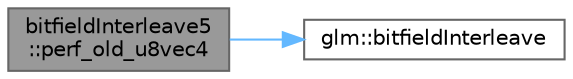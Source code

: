 digraph "bitfieldInterleave5::perf_old_u8vec4"
{
 // LATEX_PDF_SIZE
  bgcolor="transparent";
  edge [fontname=Helvetica,fontsize=10,labelfontname=Helvetica,labelfontsize=10];
  node [fontname=Helvetica,fontsize=10,shape=box,height=0.2,width=0.4];
  rankdir="LR";
  Node1 [id="Node000001",label="bitfieldInterleave5\l::perf_old_u8vec4",height=0.2,width=0.4,color="gray40", fillcolor="grey60", style="filled", fontcolor="black",tooltip=" "];
  Node1 -> Node2 [id="edge3_Node000001_Node000002",color="steelblue1",style="solid",tooltip=" "];
  Node2 [id="Node000002",label="glm::bitfieldInterleave",height=0.2,width=0.4,color="grey40", fillcolor="white", style="filled",URL="$group__gtc__bitfield.html#ga479134317bc95d99f2b2e235d3db287b",tooltip=" "];
}
